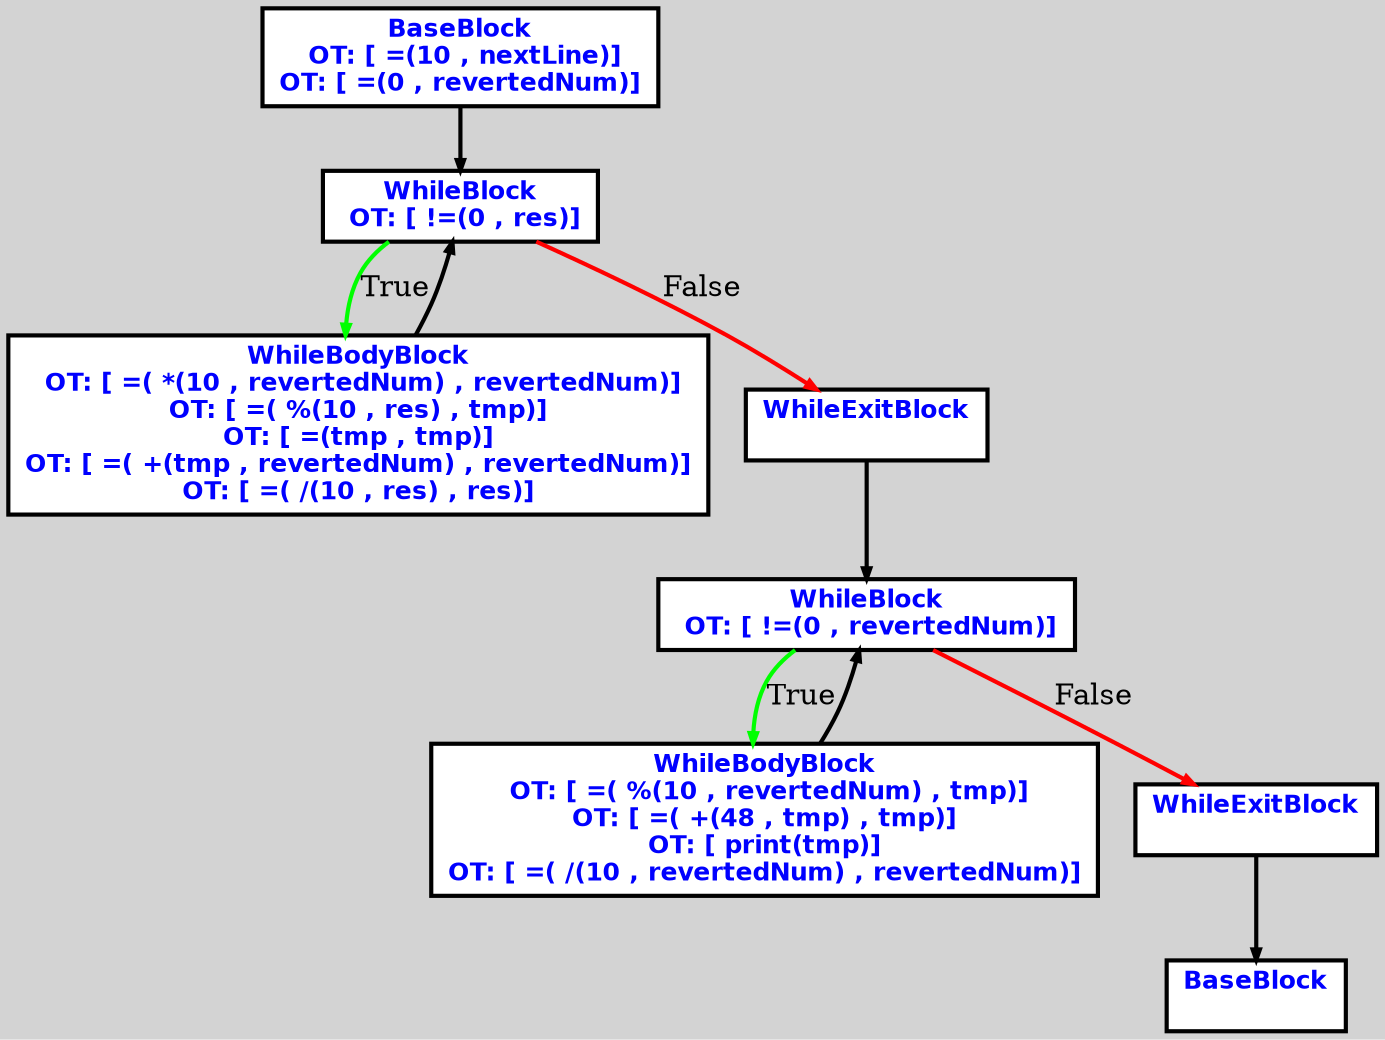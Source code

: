 digraph G {
ordering=out;
ranksep=.4;
bgcolor="lightgrey";  node [shape=box, fixedsize=false, fontsize=12, fontname="Helvetica-bold", fontcolor="blue"
width=.25, height=.25, color="black", fillcolor="white", style="filled, solid, bold"];

edge [arrowsize=.5, color="black", style="bold"]    n0000123E891A3A40 [label="BaseBlock\n OT: [ =(10 , nextLine)]
OT: [ =(0 , revertedNum)]
"]
    n0000123E891A3AA0 [label="WhileBlock\n OT: [ !=(0 , res)]
"]
    n0000123E891A3A40 -> n0000123E891A3AA0
	   n0000123E891A3AA0 -> n0000123E891A3B00 [ label = "True" color="green"]
    n0000123E891A3B00 [label="WhileBodyBlock\n OT: [ =( *(10 , revertedNum) , revertedNum)]
OT: [ =( %(10 , res) , tmp)]
OT: [ =(tmp , tmp)]
OT: [ =( +(tmp , revertedNum) , revertedNum)]
OT: [ =( /(10 , res) , res)]
"]
    n0000123E891A3B00 -> n0000123E891A3AA0
	   n0000123E891A3AA0 -> n0000123E891A3B60 [ label = "False" color="red"]
    n0000123E891A3B60 [label="WhileExitBlock\n "]
    n0000123E891A3BC0 [label="WhileBlock\n OT: [ !=(0 , revertedNum)]
"]
    n0000123E891A3B60 -> n0000123E891A3BC0
	   n0000123E891A3BC0 -> n0000123E891A3C20 [ label = "True" color="green"]
    n0000123E891A3C20 [label="WhileBodyBlock\n OT: [ =( %(10 , revertedNum) , tmp)]
OT: [ =( +(48 , tmp) , tmp)]
OT: [ print(tmp)]
OT: [ =( /(10 , revertedNum) , revertedNum)]
"]
    n0000123E891A3C20 -> n0000123E891A3BC0
	   n0000123E891A3BC0 -> n0000123E891A3C80 [ label = "False" color="red"]
    n0000123E891A3C80 [label="WhileExitBlock\n "]
    n0000123E891A3CE0 [label="BaseBlock\n "]
    n0000123E891A3C80 -> n0000123E891A3CE0
}
